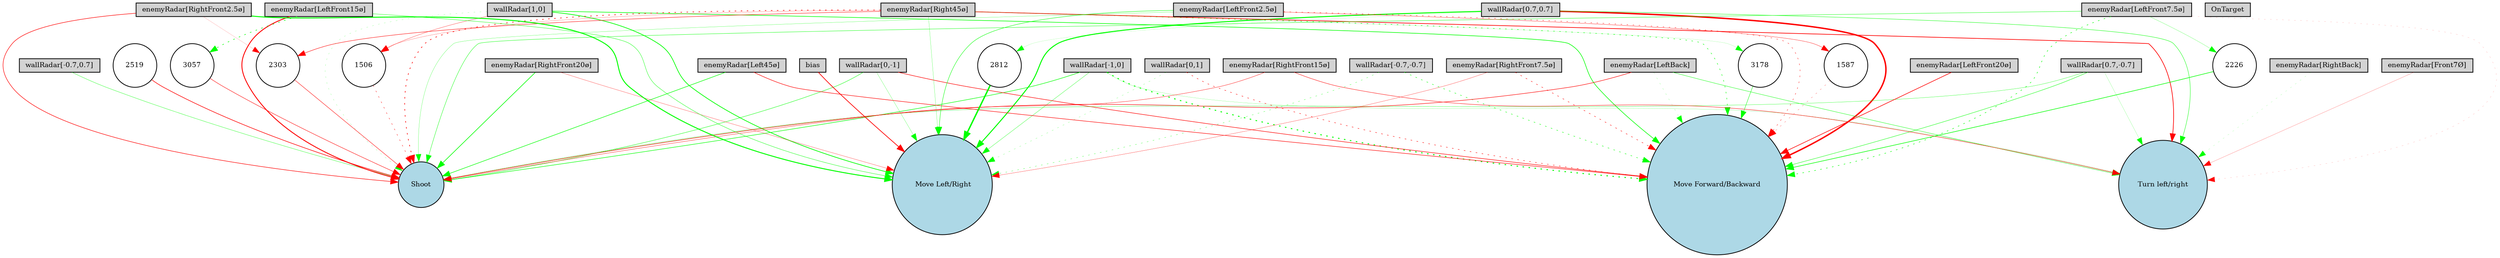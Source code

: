 digraph {
	node [fontsize=9 height=0.2 shape=circle width=0.2]
	"wallRadar[1,0]" [fillcolor=lightgray shape=box style=filled]
	"wallRadar[0,1]" [fillcolor=lightgray shape=box style=filled]
	"wallRadar[-1,0]" [fillcolor=lightgray shape=box style=filled]
	"wallRadar[0,-1]" [fillcolor=lightgray shape=box style=filled]
	"wallRadar[0.7,0.7]" [fillcolor=lightgray shape=box style=filled]
	"wallRadar[-0.7,0.7]" [fillcolor=lightgray shape=box style=filled]
	"wallRadar[-0.7,-0.7]" [fillcolor=lightgray shape=box style=filled]
	"wallRadar[0.7,-0.7]" [fillcolor=lightgray shape=box style=filled]
	"enemyRadar[RightBack]" [fillcolor=lightgray shape=box style=filled]
	"enemyRadar[LeftBack]" [fillcolor=lightgray shape=box style=filled]
	"enemyRadar[Right45ø]" [fillcolor=lightgray shape=box style=filled]
	"enemyRadar[Left45ø]" [fillcolor=lightgray shape=box style=filled]
	"enemyRadar[RightFront20ø]" [fillcolor=lightgray shape=box style=filled]
	"enemyRadar[LeftFront20ø]" [fillcolor=lightgray shape=box style=filled]
	"enemyRadar[RightFront15ø]" [fillcolor=lightgray shape=box style=filled]
	"enemyRadar[LeftFront15ø]" [fillcolor=lightgray shape=box style=filled]
	"enemyRadar[RightFront7.5ø]" [fillcolor=lightgray shape=box style=filled]
	"enemyRadar[LeftFront7.5ø]" [fillcolor=lightgray shape=box style=filled]
	"enemyRadar[RightFront2.5ø]" [fillcolor=lightgray shape=box style=filled]
	"enemyRadar[LeftFront2.5ø]" [fillcolor=lightgray shape=box style=filled]
	"enemyRadar[Front7Ø]" [fillcolor=lightgray shape=box style=filled]
	OnTarget [fillcolor=lightgray shape=box style=filled]
	bias [fillcolor=lightgray shape=box style=filled]
	Shoot [fillcolor=lightblue style=filled]
	"Move Forward/Backward" [fillcolor=lightblue style=filled]
	" Move Left/Right" [fillcolor=lightblue style=filled]
	"Turn left/right" [fillcolor=lightblue style=filled]
	1506 [fillcolor=white style=filled]
	3178 [fillcolor=white style=filled]
	3057 [fillcolor=white style=filled]
	2226 [fillcolor=white style=filled]
	1587 [fillcolor=white style=filled]
	2519 [fillcolor=white style=filled]
	2812 [fillcolor=white style=filled]
	2303 [fillcolor=white style=filled]
	"wallRadar[0,-1]" -> Shoot [color=green penwidth=0.46894840128646775 style=solid]
	"enemyRadar[RightFront2.5ø]" -> Shoot [color=red penwidth=0.6415514801403248 style=solid]
	"enemyRadar[LeftBack]" -> "Move Forward/Backward" [color=green penwidth=0.17282039391334142 style=dotted]
	"enemyRadar[LeftBack]" -> Shoot [color=red penwidth=0.6019889186386947 style=solid]
	"wallRadar[1,0]" -> Shoot [color=green penwidth=0.16883872431109126 style=dotted]
	"enemyRadar[LeftFront7.5ø]" -> "Turn left/right" [color=red penwidth=0.11170215141773299 style=dotted]
	"enemyRadar[Right45ø]" -> Shoot [color=red penwidth=0.7868307945788541 style=dotted]
	"wallRadar[-1,0]" -> " Move Left/Right" [color=green penwidth=0.3303807776928234 style=solid]
	"wallRadar[0.7,0.7]" -> " Move Left/Right" [color=green penwidth=1.2786500697101761 style=solid]
	"wallRadar[0.7,-0.7]" -> Shoot [color=green penwidth=0.31565195834668114 style=solid]
	"wallRadar[1,0]" -> "Move Forward/Backward" [color=green penwidth=0.7474240886786683 style=solid]
	"wallRadar[0.7,0.7]" -> "Move Forward/Backward" [color=red penwidth=1.8755044947687307 style=solid]
	"enemyRadar[Left45ø]" -> Shoot [color=green penwidth=0.6541373884532896 style=solid]
	"enemyRadar[LeftFront2.5ø]" -> "Move Forward/Backward" [color=red penwidth=0.43959282567830105 style=dotted]
	bias -> " Move Left/Right" [color=red penwidth=0.8895342881861074 style=solid]
	"wallRadar[0,1]" -> "Move Forward/Backward" [color=red penwidth=0.5505501543504604 style=dotted]
	"wallRadar[-0.7,-0.7]" -> "Move Forward/Backward" [color=green penwidth=0.551109026662633 style=dotted]
	"enemyRadar[RightBack]" -> "Turn left/right" [color=green penwidth=0.130442508645689 style=dotted]
	"wallRadar[0.7,0.7]" -> "Turn left/right" [color=green penwidth=0.47428873319961085 style=solid]
	"enemyRadar[LeftFront2.5ø]" -> " Move Left/Right" [color=green penwidth=0.5092991829070102 style=solid]
	"enemyRadar[RightFront7.5ø]" -> "Move Forward/Backward" [color=red penwidth=0.5523741175816257 style=dotted]
	"enemyRadar[Right45ø]" -> "Move Forward/Backward" [color=green penwidth=0.5868526523732813 style=dotted]
	"enemyRadar[LeftFront20ø]" -> "Move Forward/Backward" [color=red penwidth=0.729981502421278 style=solid]
	"enemyRadar[Right45ø]" -> " Move Left/Right" [color=green penwidth=0.23840408555646384 style=solid]
	"enemyRadar[LeftBack]" -> "Turn left/right" [color=green penwidth=0.4389423457120969 style=solid]
	"wallRadar[1,0]" -> " Move Left/Right" [color=green penwidth=0.8828083258842162 style=solid]
	"enemyRadar[Front7Ø]" -> "Turn left/right" [color=red penwidth=0.1806710374184045 style=solid]
	"enemyRadar[RightFront15ø]" -> Shoot [color=red penwidth=0.4012292767305621 style=solid]
	"enemyRadar[RightFront2.5ø]" -> " Move Left/Right" [color=green penwidth=1.2356817978787475 style=solid]
	"wallRadar[0,-1]" -> " Move Left/Right" [color=green penwidth=0.23595000092280602 style=solid]
	"wallRadar[-0.7,-0.7]" -> " Move Left/Right" [color=green penwidth=0.32593783456630243 style=dotted]
	"wallRadar[-0.7,0.7]" -> Shoot [color=green penwidth=0.35604446595948225 style=solid]
	"wallRadar[-1,0]" -> "Turn left/right" [color=green penwidth=0.16394586053083782 style=solid]
	"wallRadar[-1,0]" -> Shoot [color=green penwidth=0.6381269976860819 style=solid]
	"wallRadar[0,-1]" -> "Move Forward/Backward" [color=red penwidth=0.6398805840082799 style=solid]
	"enemyRadar[RightFront7.5ø]" -> " Move Left/Right" [color=red penwidth=0.28407768823661794 style=solid]
	"enemyRadar[LeftFront15ø]" -> " Move Left/Right" [color=green penwidth=0.4346756273529534 style=solid]
	"enemyRadar[LeftFront7.5ø]" -> Shoot [color=green penwidth=0.44459254663906145 style=solid]
	"enemyRadar[Right45ø]" -> "Turn left/right" [color=red penwidth=0.849120156404708 style=solid]
	"enemyRadar[LeftFront7.5ø]" -> "Move Forward/Backward" [color=green penwidth=0.6370512342571706 style=dotted]
	"wallRadar[-1,0]" -> "Move Forward/Backward" [color=green penwidth=1.2461089348382406 style=dotted]
	"enemyRadar[RightFront15ø]" -> "Turn left/right" [color=red penwidth=0.47971364062120314 style=solid]
	"enemyRadar[RightFront20ø]" -> " Move Left/Right" [color=red penwidth=0.27888049913852664 style=solid]
	"enemyRadar[LeftFront15ø]" -> Shoot [color=red penwidth=1.1336447944210644 style=solid]
	"enemyRadar[LeftFront2.5ø]" -> Shoot [color=green penwidth=0.24525481326278856 style=solid]
	"wallRadar[0,1]" -> " Move Left/Right" [color=green penwidth=0.21231689810463278 style=dotted]
	"wallRadar[0.7,-0.7]" -> "Turn left/right" [color=green penwidth=0.15936002969711088 style=solid]
	"wallRadar[0.7,-0.7]" -> "Move Forward/Backward" [color=green penwidth=0.4735523143585094 style=solid]
	"enemyRadar[Left45ø]" -> "Move Forward/Backward" [color=red penwidth=0.6135789917126843 style=solid]
	"enemyRadar[RightFront20ø]" -> Shoot [color=green penwidth=0.7763453492727896 style=solid]
	"wallRadar[1,0]" -> 1506 [color=red penwidth=0.3078347281607118 style=solid]
	1506 -> Shoot [color=red penwidth=0.44942205574849303 style=dotted]
	"enemyRadar[LeftFront2.5ø]" -> 1587 [color=red penwidth=0.3609072417814907 style=solid]
	1587 -> "Move Forward/Backward" [color=red penwidth=0.25586394536544754 style=dotted]
	"enemyRadar[Right45ø]" -> 1506 [color=red penwidth=0.21189934076490308 style=solid]
	"enemyRadar[LeftFront7.5ø]" -> 2226 [color=green penwidth=0.21785017131853956 style=solid]
	2226 -> "Move Forward/Backward" [color=green penwidth=0.7173004324343061 style=solid]
	"enemyRadar[RightFront2.5ø]" -> 2303 [color=red penwidth=0.1188337511425789 style=solid]
	2303 -> Shoot [color=red penwidth=0.4991357105756026 style=solid]
	2519 -> Shoot [color=red penwidth=0.717085454185806 style=solid]
	"wallRadar[0.7,0.7]" -> 2812 [color=green penwidth=0.10652197142983044 style=solid]
	2812 -> " Move Left/Right" [color=green penwidth=1.8667859255056254 style=solid]
	"enemyRadar[Right45ø]" -> 2303 [color=red penwidth=0.5122064581961323 style=solid]
	"enemyRadar[LeftFront15ø]" -> 3057 [color=green penwidth=0.7142870958433848 style=dotted]
	3057 -> Shoot [color=red penwidth=0.5067682415101241 style=solid]
	"enemyRadar[Right45ø]" -> 3178 [color=green penwidth=0.11801239698461316 style=solid]
	3178 -> "Move Forward/Backward" [color=green penwidth=0.4804383835198126 style=solid]
}
